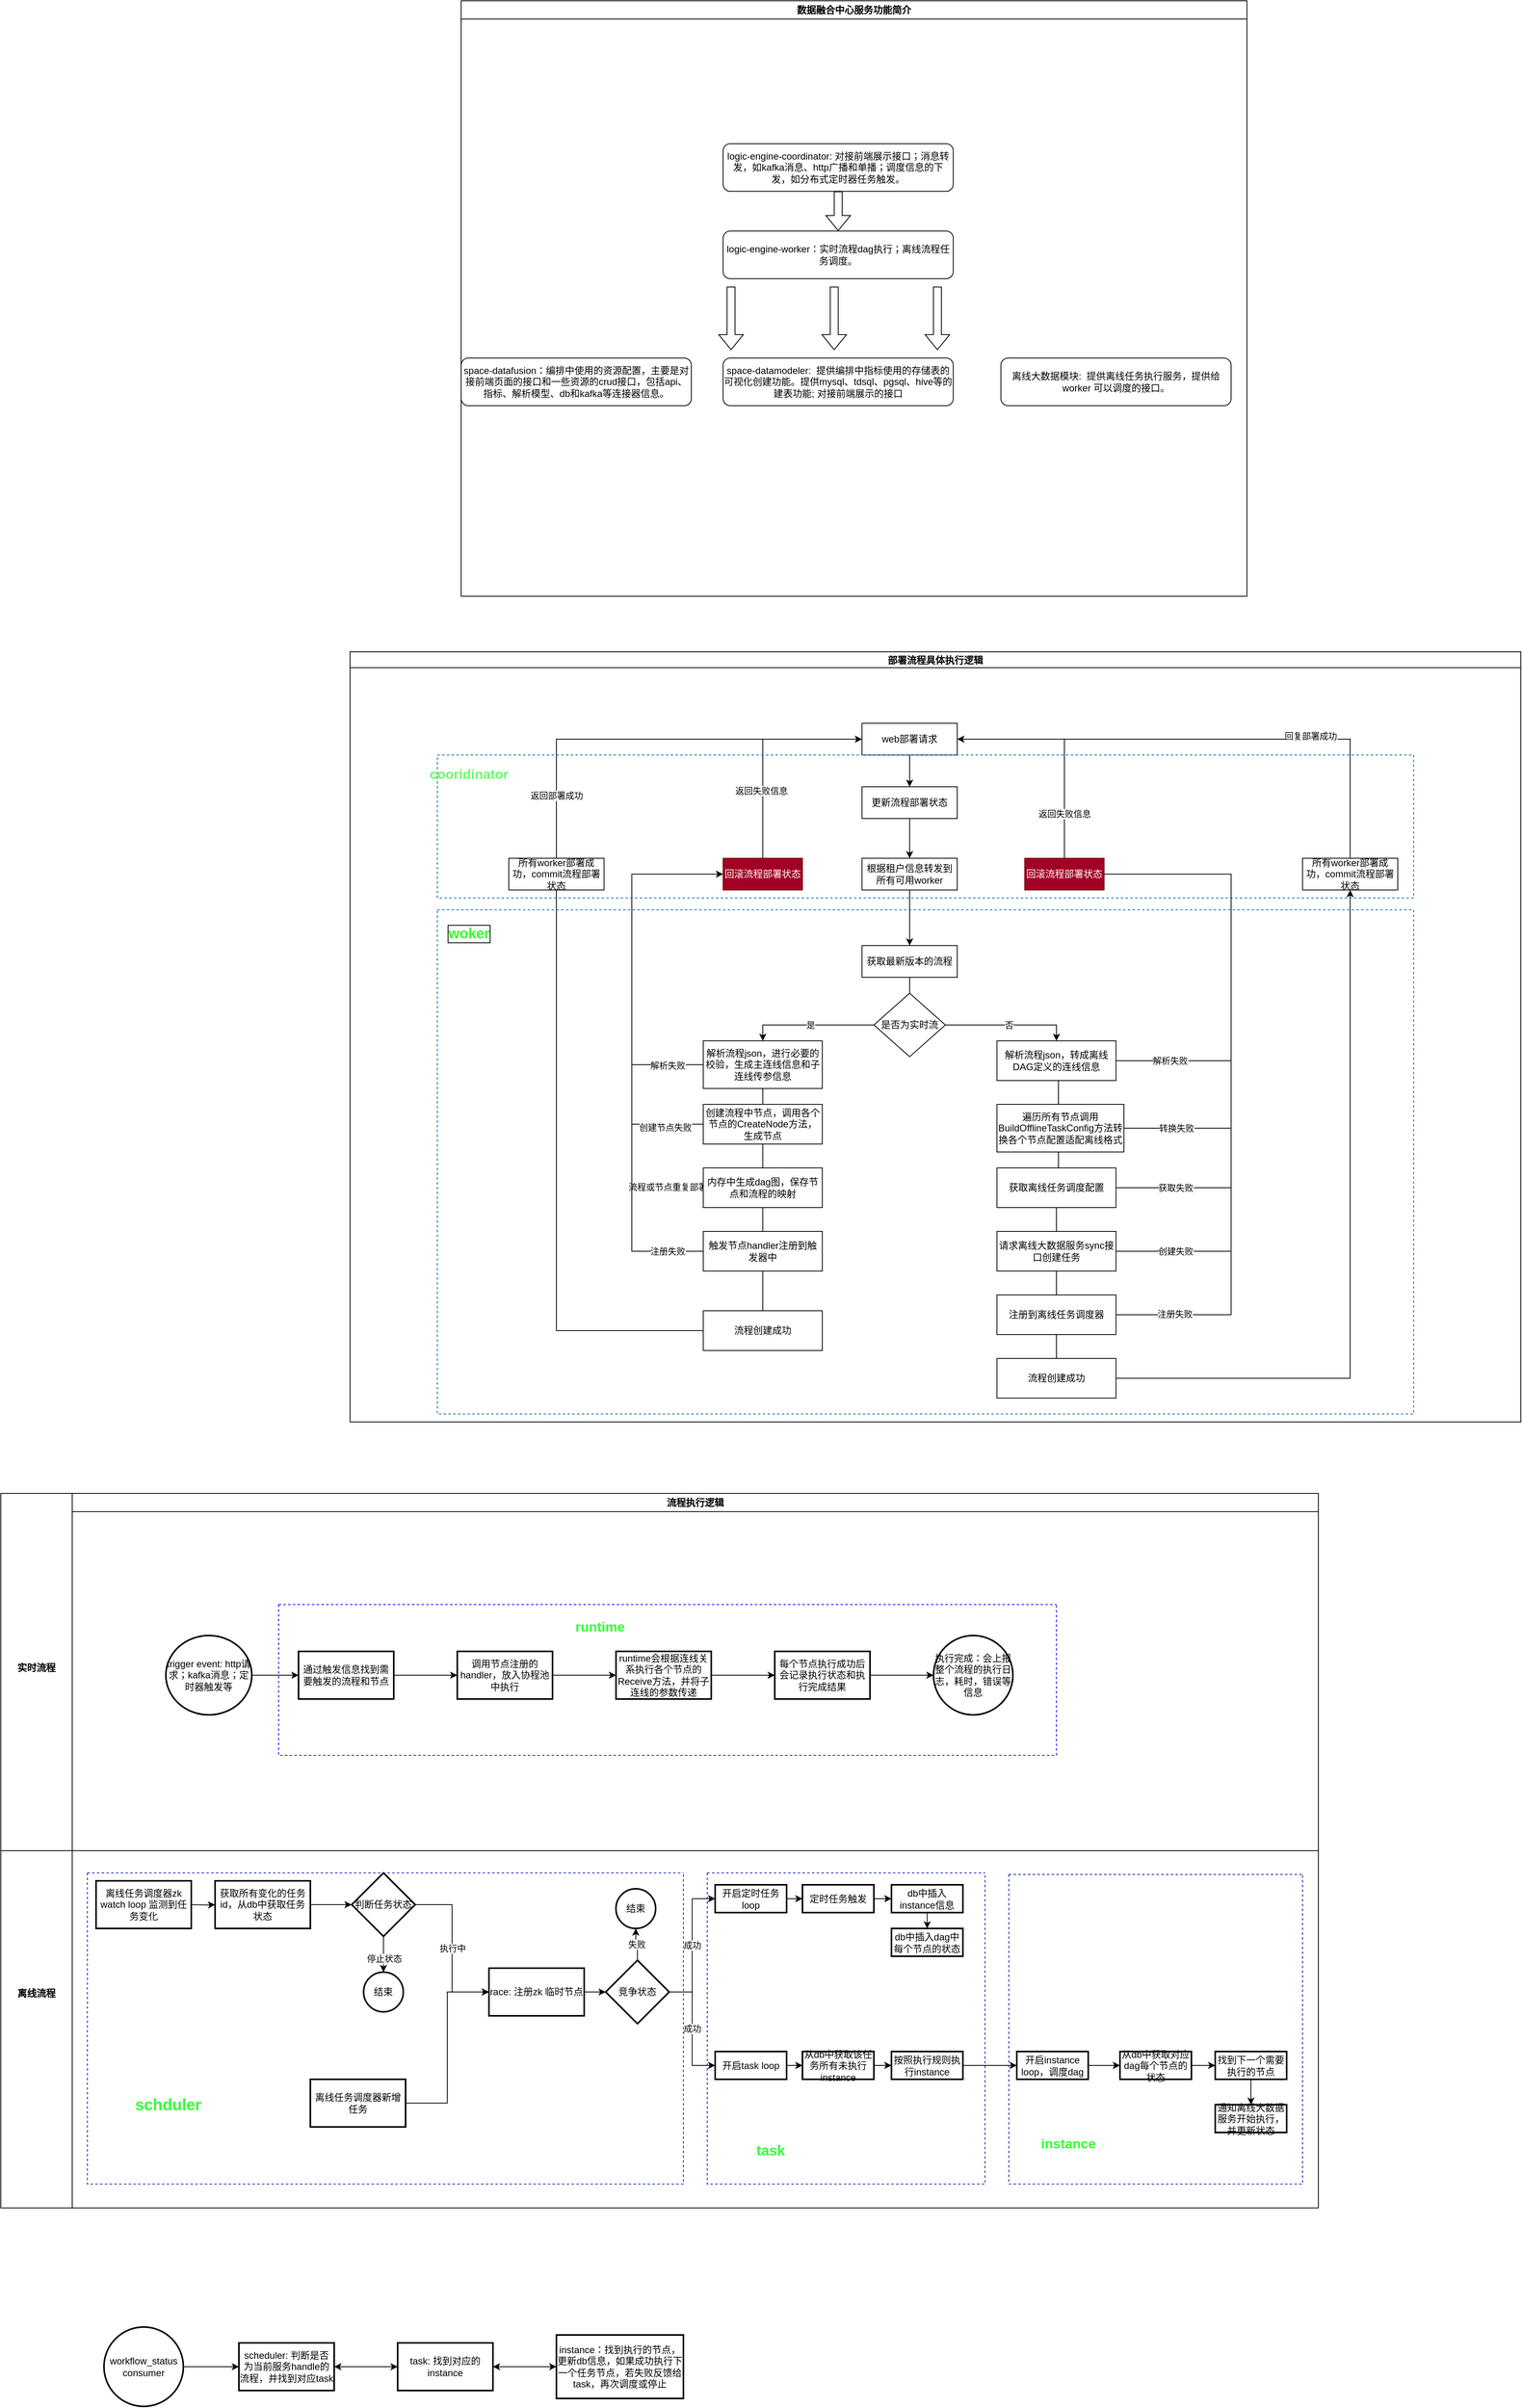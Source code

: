 <mxfile version="21.3.5" type="github">
  <diagram name="Page-1" id="74e2e168-ea6b-b213-b513-2b3c1d86103e">
    <mxGraphModel dx="2159" dy="3137" grid="1" gridSize="10" guides="1" tooltips="1" connect="1" arrows="1" fold="1" page="0" pageScale="1" pageWidth="1100" pageHeight="850" background="none" math="0" shadow="0">
      <root>
        <mxCell id="0" />
        <mxCell id="1" parent="0" />
        <mxCell id="TfXch8GAIewwacEi9W_L-10" value="部署流程具体执行逻辑" style="swimlane;startSize=20;horizontal=1;containerType=tree;align=center;" parent="1" vertex="1">
          <mxGeometry x="260" y="-810" width="1475" height="970" as="geometry" />
        </mxCell>
        <mxCell id="TfXch8GAIewwacEi9W_L-11" value="" style="edgeStyle=elbowEdgeStyle;elbow=vertical;sourcePerimeterSpacing=0;targetPerimeterSpacing=0;startArrow=none;endArrow=classic;rounded=0;curved=0;strokeColor=default;startFill=0;endFill=1;" parent="TfXch8GAIewwacEi9W_L-10" source="TfXch8GAIewwacEi9W_L-12" target="TfXch8GAIewwacEi9W_L-13" edge="1">
          <mxGeometry relative="1" as="geometry" />
        </mxCell>
        <mxCell id="TfXch8GAIewwacEi9W_L-12" value="web部署请求" style="whiteSpace=wrap;html=1;treeFolding=1;treeMoving=1;newEdgeStyle={&quot;edgeStyle&quot;:&quot;elbowEdgeStyle&quot;,&quot;startArrow&quot;:&quot;none&quot;,&quot;endArrow&quot;:&quot;none&quot;};" parent="TfXch8GAIewwacEi9W_L-10" vertex="1">
          <mxGeometry x="645" y="90" width="120" height="40" as="geometry" />
        </mxCell>
        <mxCell id="TfXch8GAIewwacEi9W_L-46" style="edgeStyle=elbowEdgeStyle;rounded=0;orthogonalLoop=1;jettySize=auto;html=1;startArrow=none;endArrow=classic;exitX=0.5;exitY=1;exitDx=0;exitDy=0;entryX=0.5;entryY=0;entryDx=0;entryDy=0;endFill=1;" parent="TfXch8GAIewwacEi9W_L-10" source="TfXch8GAIewwacEi9W_L-13" target="TfXch8GAIewwacEi9W_L-18" edge="1">
          <mxGeometry relative="1" as="geometry" />
        </mxCell>
        <mxCell id="TfXch8GAIewwacEi9W_L-13" value="更新流程部署状态" style="whiteSpace=wrap;html=1;treeFolding=1;treeMoving=1;newEdgeStyle={&quot;edgeStyle&quot;:&quot;elbowEdgeStyle&quot;,&quot;startArrow&quot;:&quot;none&quot;,&quot;endArrow&quot;:&quot;none&quot;};" parent="TfXch8GAIewwacEi9W_L-10" vertex="1">
          <mxGeometry x="645" y="170" width="120" height="40" as="geometry" />
        </mxCell>
        <mxCell id="TfXch8GAIewwacEi9W_L-16" value="cooridinator" style="rounded=0;whiteSpace=wrap;html=1;strokeColor=none;fillColor=none;fontColor=#66FF66;fontStyle=1;fontSize=17;" parent="TfXch8GAIewwacEi9W_L-10" vertex="1">
          <mxGeometry x="120" y="140" width="60" height="30" as="geometry" />
        </mxCell>
        <mxCell id="TfXch8GAIewwacEi9W_L-48" style="edgeStyle=elbowEdgeStyle;rounded=0;orthogonalLoop=1;jettySize=auto;html=1;startArrow=none;endArrow=classic;exitX=0.5;exitY=1;exitDx=0;exitDy=0;entryX=0.5;entryY=0;entryDx=0;entryDy=0;endFill=1;" parent="TfXch8GAIewwacEi9W_L-10" source="TfXch8GAIewwacEi9W_L-18" target="TfXch8GAIewwacEi9W_L-20" edge="1">
          <mxGeometry relative="1" as="geometry" />
        </mxCell>
        <mxCell id="TfXch8GAIewwacEi9W_L-18" value="根据租户信息转发到所有可用worker" style="whiteSpace=wrap;html=1;treeFolding=1;treeMoving=1;newEdgeStyle={&quot;edgeStyle&quot;:&quot;elbowEdgeStyle&quot;,&quot;startArrow&quot;:&quot;none&quot;,&quot;endArrow&quot;:&quot;none&quot;};" parent="TfXch8GAIewwacEi9W_L-10" vertex="1">
          <mxGeometry x="645" y="260" width="120" height="40" as="geometry" />
        </mxCell>
        <mxCell id="TfXch8GAIewwacEi9W_L-49" style="edgeStyle=elbowEdgeStyle;rounded=0;orthogonalLoop=1;jettySize=auto;html=1;startArrow=none;endArrow=none;exitX=0.5;exitY=1;exitDx=0;exitDy=0;entryX=0.5;entryY=0;entryDx=0;entryDy=0;" parent="TfXch8GAIewwacEi9W_L-10" source="TfXch8GAIewwacEi9W_L-20" target="TfXch8GAIewwacEi9W_L-38" edge="1">
          <mxGeometry relative="1" as="geometry" />
        </mxCell>
        <mxCell id="TfXch8GAIewwacEi9W_L-20" value="获取最新版本的流程" style="whiteSpace=wrap;html=1;treeFolding=1;treeMoving=1;newEdgeStyle={&quot;edgeStyle&quot;:&quot;elbowEdgeStyle&quot;,&quot;startArrow&quot;:&quot;none&quot;,&quot;endArrow&quot;:&quot;none&quot;};" parent="TfXch8GAIewwacEi9W_L-10" vertex="1">
          <mxGeometry x="645" y="370" width="120" height="40" as="geometry" />
        </mxCell>
        <mxCell id="TfXch8GAIewwacEi9W_L-55" style="edgeStyle=elbowEdgeStyle;rounded=0;orthogonalLoop=1;jettySize=auto;html=1;startArrow=none;endArrow=classic;exitX=0;exitY=0.5;exitDx=0;exitDy=0;entryX=0;entryY=0.5;entryDx=0;entryDy=0;endFill=1;" parent="TfXch8GAIewwacEi9W_L-10" source="TfXch8GAIewwacEi9W_L-22" target="TfXch8GAIewwacEi9W_L-52" edge="1">
          <mxGeometry relative="1" as="geometry">
            <mxPoint x="425" y="250" as="targetPoint" />
            <Array as="points">
              <mxPoint x="355" y="350" />
            </Array>
          </mxGeometry>
        </mxCell>
        <mxCell id="TfXch8GAIewwacEi9W_L-57" value="解析失败" style="edgeLabel;html=1;align=center;verticalAlign=middle;resizable=0;points=[];" parent="TfXch8GAIewwacEi9W_L-55" vertex="1" connectable="0">
          <mxGeometry x="-0.795" y="1" relative="1" as="geometry">
            <mxPoint as="offset" />
          </mxGeometry>
        </mxCell>
        <mxCell id="TfXch8GAIewwacEi9W_L-22" value="解析流程json，进行必要的校验，生成主连线信息和子连线传参信息" style="whiteSpace=wrap;html=1;treeFolding=1;treeMoving=1;newEdgeStyle={&quot;edgeStyle&quot;:&quot;elbowEdgeStyle&quot;,&quot;startArrow&quot;:&quot;none&quot;,&quot;endArrow&quot;:&quot;none&quot;};" parent="TfXch8GAIewwacEi9W_L-10" vertex="1">
          <mxGeometry x="445" y="490" width="150" height="60" as="geometry" />
        </mxCell>
        <mxCell id="TfXch8GAIewwacEi9W_L-23" value="" style="edgeStyle=elbowEdgeStyle;elbow=vertical;sourcePerimeterSpacing=0;targetPerimeterSpacing=0;startArrow=none;endArrow=none;rounded=0;curved=0;" parent="TfXch8GAIewwacEi9W_L-10" source="TfXch8GAIewwacEi9W_L-22" target="TfXch8GAIewwacEi9W_L-24" edge="1">
          <mxGeometry relative="1" as="geometry">
            <mxPoint x="535" y="470" as="sourcePoint" />
          </mxGeometry>
        </mxCell>
        <mxCell id="TfXch8GAIewwacEi9W_L-56" style="edgeStyle=elbowEdgeStyle;rounded=0;orthogonalLoop=1;jettySize=auto;html=1;startArrow=none;endArrow=none;exitX=0;exitY=0.5;exitDx=0;exitDy=0;entryX=0;entryY=0.5;entryDx=0;entryDy=0;" parent="TfXch8GAIewwacEi9W_L-10" source="TfXch8GAIewwacEi9W_L-24" target="TfXch8GAIewwacEi9W_L-52" edge="1">
          <mxGeometry relative="1" as="geometry">
            <Array as="points">
              <mxPoint x="355" y="450" />
            </Array>
          </mxGeometry>
        </mxCell>
        <mxCell id="TfXch8GAIewwacEi9W_L-66" value="创建节点失败" style="edgeLabel;html=1;align=center;verticalAlign=middle;resizable=0;points=[];" parent="TfXch8GAIewwacEi9W_L-56" vertex="1" connectable="0">
          <mxGeometry x="-0.815" y="4" relative="1" as="geometry">
            <mxPoint as="offset" />
          </mxGeometry>
        </mxCell>
        <mxCell id="TfXch8GAIewwacEi9W_L-24" value="创建流程中节点，调用各个节点的CreateNode方法，生成节点" style="whiteSpace=wrap;html=1;treeFolding=1;treeMoving=1;newEdgeStyle={&quot;edgeStyle&quot;:&quot;elbowEdgeStyle&quot;,&quot;startArrow&quot;:&quot;none&quot;,&quot;endArrow&quot;:&quot;none&quot;};" parent="TfXch8GAIewwacEi9W_L-10" vertex="1">
          <mxGeometry x="445" y="570" width="150" height="50" as="geometry" />
        </mxCell>
        <mxCell id="TfXch8GAIewwacEi9W_L-25" value="" style="edgeStyle=elbowEdgeStyle;elbow=vertical;sourcePerimeterSpacing=0;targetPerimeterSpacing=0;startArrow=none;endArrow=none;rounded=0;curved=0;" parent="TfXch8GAIewwacEi9W_L-10" source="TfXch8GAIewwacEi9W_L-24" target="TfXch8GAIewwacEi9W_L-26" edge="1">
          <mxGeometry relative="1" as="geometry">
            <mxPoint x="535" y="590" as="sourcePoint" />
          </mxGeometry>
        </mxCell>
        <mxCell id="TfXch8GAIewwacEi9W_L-58" style="edgeStyle=elbowEdgeStyle;rounded=0;orthogonalLoop=1;jettySize=auto;html=1;startArrow=none;endArrow=none;exitX=0;exitY=0.5;exitDx=0;exitDy=0;entryX=0;entryY=0.5;entryDx=0;entryDy=0;" parent="TfXch8GAIewwacEi9W_L-10" source="TfXch8GAIewwacEi9W_L-26" target="TfXch8GAIewwacEi9W_L-52" edge="1">
          <mxGeometry relative="1" as="geometry">
            <Array as="points">
              <mxPoint x="355" y="460" />
            </Array>
          </mxGeometry>
        </mxCell>
        <mxCell id="TfXch8GAIewwacEi9W_L-67" value="流程或节点重复部署" style="edgeLabel;html=1;align=center;verticalAlign=middle;resizable=0;points=[];" parent="TfXch8GAIewwacEi9W_L-58" vertex="1" connectable="0">
          <mxGeometry x="-0.85" y="-1" relative="1" as="geometry">
            <mxPoint as="offset" />
          </mxGeometry>
        </mxCell>
        <mxCell id="TfXch8GAIewwacEi9W_L-26" value="内存中生成dag图，保存节点和流程的映射" style="whiteSpace=wrap;html=1;treeFolding=1;treeMoving=1;newEdgeStyle={&quot;edgeStyle&quot;:&quot;elbowEdgeStyle&quot;,&quot;startArrow&quot;:&quot;none&quot;,&quot;endArrow&quot;:&quot;none&quot;};" parent="TfXch8GAIewwacEi9W_L-10" vertex="1">
          <mxGeometry x="445" y="650" width="150" height="50" as="geometry" />
        </mxCell>
        <mxCell id="TfXch8GAIewwacEi9W_L-27" value="" style="edgeStyle=elbowEdgeStyle;elbow=vertical;sourcePerimeterSpacing=0;targetPerimeterSpacing=0;startArrow=none;endArrow=none;rounded=0;curved=0;" parent="TfXch8GAIewwacEi9W_L-10" source="TfXch8GAIewwacEi9W_L-26" target="TfXch8GAIewwacEi9W_L-28" edge="1">
          <mxGeometry relative="1" as="geometry">
            <mxPoint x="535" y="670" as="sourcePoint" />
          </mxGeometry>
        </mxCell>
        <mxCell id="TfXch8GAIewwacEi9W_L-65" style="edgeStyle=elbowEdgeStyle;rounded=0;orthogonalLoop=1;jettySize=auto;html=1;startArrow=none;endArrow=none;exitX=0;exitY=0.5;exitDx=0;exitDy=0;entryX=0;entryY=0.5;entryDx=0;entryDy=0;" parent="TfXch8GAIewwacEi9W_L-10" source="TfXch8GAIewwacEi9W_L-28" target="TfXch8GAIewwacEi9W_L-52" edge="1">
          <mxGeometry relative="1" as="geometry">
            <Array as="points">
              <mxPoint x="355" y="470" />
              <mxPoint x="405" y="290" />
              <mxPoint x="355" y="410" />
            </Array>
          </mxGeometry>
        </mxCell>
        <mxCell id="TfXch8GAIewwacEi9W_L-68" value="注册失败" style="edgeLabel;html=1;align=center;verticalAlign=middle;resizable=0;points=[];" parent="TfXch8GAIewwacEi9W_L-65" vertex="1" connectable="0">
          <mxGeometry x="-0.866" relative="1" as="geometry">
            <mxPoint as="offset" />
          </mxGeometry>
        </mxCell>
        <mxCell id="TfXch8GAIewwacEi9W_L-28" value="触发节点handler注册到触发器中" style="whiteSpace=wrap;html=1;treeFolding=1;treeMoving=1;newEdgeStyle={&quot;edgeStyle&quot;:&quot;elbowEdgeStyle&quot;,&quot;startArrow&quot;:&quot;none&quot;,&quot;endArrow&quot;:&quot;none&quot;};" parent="TfXch8GAIewwacEi9W_L-10" vertex="1">
          <mxGeometry x="445" y="730" width="150" height="50" as="geometry" />
        </mxCell>
        <mxCell id="TfXch8GAIewwacEi9W_L-50" value="是" style="edgeStyle=orthogonalEdgeStyle;rounded=0;orthogonalLoop=1;jettySize=auto;html=1;exitX=0;exitY=0.5;exitDx=0;exitDy=0;entryX=0.5;entryY=0;entryDx=0;entryDy=0;" parent="TfXch8GAIewwacEi9W_L-10" source="TfXch8GAIewwacEi9W_L-38" target="TfXch8GAIewwacEi9W_L-22" edge="1">
          <mxGeometry relative="1" as="geometry" />
        </mxCell>
        <mxCell id="TfXch8GAIewwacEi9W_L-83" value="否" style="edgeStyle=orthogonalEdgeStyle;rounded=0;orthogonalLoop=1;jettySize=auto;html=1;exitX=1;exitY=0.5;exitDx=0;exitDy=0;entryX=0.5;entryY=0;entryDx=0;entryDy=0;" parent="TfXch8GAIewwacEi9W_L-10" source="TfXch8GAIewwacEi9W_L-38" target="TfXch8GAIewwacEi9W_L-82" edge="1">
          <mxGeometry relative="1" as="geometry" />
        </mxCell>
        <mxCell id="TfXch8GAIewwacEi9W_L-38" value="是否为实时流" style="rhombus;whiteSpace=wrap;html=1;" parent="TfXch8GAIewwacEi9W_L-10" vertex="1">
          <mxGeometry x="660" y="430" width="90" height="80" as="geometry" />
        </mxCell>
        <mxCell id="TfXch8GAIewwacEi9W_L-53" style="edgeStyle=orthogonalEdgeStyle;rounded=0;orthogonalLoop=1;jettySize=auto;html=1;exitX=0.5;exitY=0;exitDx=0;exitDy=0;entryX=0;entryY=0.5;entryDx=0;entryDy=0;" parent="TfXch8GAIewwacEi9W_L-10" source="TfXch8GAIewwacEi9W_L-52" target="TfXch8GAIewwacEi9W_L-12" edge="1">
          <mxGeometry relative="1" as="geometry" />
        </mxCell>
        <mxCell id="TfXch8GAIewwacEi9W_L-54" value="返回失败信息" style="edgeLabel;html=1;align=center;verticalAlign=middle;resizable=0;points=[];" parent="TfXch8GAIewwacEi9W_L-53" vertex="1" connectable="0">
          <mxGeometry x="-0.377" y="2" relative="1" as="geometry">
            <mxPoint as="offset" />
          </mxGeometry>
        </mxCell>
        <mxCell id="TfXch8GAIewwacEi9W_L-52" value="回滚流程部署状态" style="rounded=0;whiteSpace=wrap;html=1;fillColor=#a20025;fontColor=#ffffff;strokeColor=#6F0000;" parent="TfXch8GAIewwacEi9W_L-10" vertex="1">
          <mxGeometry x="470" y="260" width="100" height="40" as="geometry" />
        </mxCell>
        <mxCell id="TfXch8GAIewwacEi9W_L-62" style="edgeStyle=elbowEdgeStyle;rounded=0;orthogonalLoop=1;jettySize=auto;html=1;startArrow=none;endArrow=none;exitX=0.5;exitY=0;exitDx=0;exitDy=0;entryX=1;entryY=0.5;entryDx=0;entryDy=0;" parent="TfXch8GAIewwacEi9W_L-10" source="TfXch8GAIewwacEi9W_L-61" target="TfXch8GAIewwacEi9W_L-12" edge="1">
          <mxGeometry relative="1" as="geometry">
            <Array as="points">
              <mxPoint x="1260" y="140" />
              <mxPoint x="965" y="210" />
              <mxPoint x="735" y="190" />
            </Array>
          </mxGeometry>
        </mxCell>
        <mxCell id="TfXch8GAIewwacEi9W_L-64" value="回复部署成功" style="edgeLabel;html=1;align=center;verticalAlign=middle;resizable=0;points=[];" parent="TfXch8GAIewwacEi9W_L-62" vertex="1" connectable="0">
          <mxGeometry x="-0.38" y="-4" relative="1" as="geometry">
            <mxPoint as="offset" />
          </mxGeometry>
        </mxCell>
        <mxCell id="TfXch8GAIewwacEi9W_L-61" value="所有worker部署成功，commit流程部署状态" style="whiteSpace=wrap;html=1;treeFolding=1;treeMoving=1;newEdgeStyle={&quot;edgeStyle&quot;:&quot;elbowEdgeStyle&quot;,&quot;startArrow&quot;:&quot;none&quot;,&quot;endArrow&quot;:&quot;none&quot;};" parent="TfXch8GAIewwacEi9W_L-10" vertex="1">
          <mxGeometry x="1200" y="260" width="120" height="40" as="geometry" />
        </mxCell>
        <mxCell id="TfXch8GAIewwacEi9W_L-71" style="edgeStyle=elbowEdgeStyle;rounded=0;orthogonalLoop=1;jettySize=auto;html=1;startArrow=none;endArrow=none;exitX=0.5;exitY=0;exitDx=0;exitDy=0;entryX=0;entryY=0.5;entryDx=0;entryDy=0;" parent="TfXch8GAIewwacEi9W_L-10" source="TfXch8GAIewwacEi9W_L-70" target="TfXch8GAIewwacEi9W_L-12" edge="1">
          <mxGeometry relative="1" as="geometry">
            <Array as="points">
              <mxPoint x="260" y="200" />
            </Array>
          </mxGeometry>
        </mxCell>
        <mxCell id="TfXch8GAIewwacEi9W_L-72" value="返回部署成功" style="edgeLabel;html=1;align=center;verticalAlign=middle;resizable=0;points=[];" parent="TfXch8GAIewwacEi9W_L-71" vertex="1" connectable="0">
          <mxGeometry x="-0.705" relative="1" as="geometry">
            <mxPoint as="offset" />
          </mxGeometry>
        </mxCell>
        <mxCell id="TfXch8GAIewwacEi9W_L-70" value="所有worker部署成功，commit流程部署状态" style="whiteSpace=wrap;html=1;treeFolding=1;treeMoving=1;newEdgeStyle={&quot;edgeStyle&quot;:&quot;elbowEdgeStyle&quot;,&quot;startArrow&quot;:&quot;none&quot;,&quot;endArrow&quot;:&quot;none&quot;};" parent="TfXch8GAIewwacEi9W_L-10" vertex="1">
          <mxGeometry x="200" y="260" width="120" height="40" as="geometry" />
        </mxCell>
        <mxCell id="TfXch8GAIewwacEi9W_L-73" value="" style="edgeStyle=elbowEdgeStyle;elbow=vertical;sourcePerimeterSpacing=0;targetPerimeterSpacing=0;startArrow=none;endArrow=none;rounded=0;curved=0;" parent="TfXch8GAIewwacEi9W_L-10" source="TfXch8GAIewwacEi9W_L-28" target="TfXch8GAIewwacEi9W_L-74" edge="1">
          <mxGeometry relative="1" as="geometry">
            <mxPoint x="475" y="770" as="sourcePoint" />
          </mxGeometry>
        </mxCell>
        <mxCell id="TfXch8GAIewwacEi9W_L-75" style="edgeStyle=elbowEdgeStyle;rounded=0;orthogonalLoop=1;jettySize=auto;html=1;startArrow=none;endArrow=none;exitX=0;exitY=0.5;exitDx=0;exitDy=0;entryX=0.5;entryY=1;entryDx=0;entryDy=0;" parent="TfXch8GAIewwacEi9W_L-10" source="TfXch8GAIewwacEi9W_L-74" target="TfXch8GAIewwacEi9W_L-70" edge="1">
          <mxGeometry relative="1" as="geometry">
            <Array as="points">
              <mxPoint x="260" y="590" />
            </Array>
          </mxGeometry>
        </mxCell>
        <mxCell id="TfXch8GAIewwacEi9W_L-74" value="流程创建成功" style="whiteSpace=wrap;html=1;treeFolding=1;treeMoving=1;newEdgeStyle={&quot;edgeStyle&quot;:&quot;elbowEdgeStyle&quot;,&quot;startArrow&quot;:&quot;none&quot;,&quot;endArrow&quot;:&quot;none&quot;};" parent="TfXch8GAIewwacEi9W_L-10" vertex="1">
          <mxGeometry x="445" y="830" width="150" height="50" as="geometry" />
        </mxCell>
        <mxCell id="TfXch8GAIewwacEi9W_L-86" style="edgeStyle=elbowEdgeStyle;rounded=0;orthogonalLoop=1;jettySize=auto;html=1;startArrow=none;endArrow=none;exitX=0.5;exitY=1;exitDx=0;exitDy=0;entryX=0.5;entryY=0;entryDx=0;entryDy=0;" parent="TfXch8GAIewwacEi9W_L-10" source="TfXch8GAIewwacEi9W_L-82" target="TfXch8GAIewwacEi9W_L-85" edge="1">
          <mxGeometry relative="1" as="geometry" />
        </mxCell>
        <mxCell id="TfXch8GAIewwacEi9W_L-129" style="edgeStyle=elbowEdgeStyle;rounded=0;orthogonalLoop=1;jettySize=auto;html=1;startArrow=none;endArrow=none;exitX=1;exitY=0.5;exitDx=0;exitDy=0;entryX=1;entryY=0.5;entryDx=0;entryDy=0;" parent="TfXch8GAIewwacEi9W_L-10" source="TfXch8GAIewwacEi9W_L-82" target="TfXch8GAIewwacEi9W_L-107" edge="1">
          <mxGeometry relative="1" as="geometry">
            <Array as="points">
              <mxPoint x="1110" y="350" />
              <mxPoint x="1050" y="400" />
            </Array>
          </mxGeometry>
        </mxCell>
        <mxCell id="NWtspItxpAvwJcJ3M5Su-22" value="解析失败" style="edgeLabel;html=1;align=center;verticalAlign=middle;resizable=0;points=[];" vertex="1" connectable="0" parent="TfXch8GAIewwacEi9W_L-129">
          <mxGeometry x="-0.75" y="-2" relative="1" as="geometry">
            <mxPoint y="-2" as="offset" />
          </mxGeometry>
        </mxCell>
        <mxCell id="TfXch8GAIewwacEi9W_L-82" value="解析流程json，转成离线DAG定义的连线信息" style="whiteSpace=wrap;html=1;treeFolding=1;treeMoving=1;newEdgeStyle={&quot;edgeStyle&quot;:&quot;elbowEdgeStyle&quot;,&quot;startArrow&quot;:&quot;none&quot;,&quot;endArrow&quot;:&quot;none&quot;};" parent="TfXch8GAIewwacEi9W_L-10" vertex="1">
          <mxGeometry x="815" y="490" width="150" height="50" as="geometry" />
        </mxCell>
        <mxCell id="TfXch8GAIewwacEi9W_L-130" style="edgeStyle=elbowEdgeStyle;rounded=0;orthogonalLoop=1;jettySize=auto;html=1;startArrow=none;endArrow=none;exitX=1;exitY=0.5;exitDx=0;exitDy=0;entryX=1;entryY=0.5;entryDx=0;entryDy=0;" parent="TfXch8GAIewwacEi9W_L-10" source="TfXch8GAIewwacEi9W_L-85" target="TfXch8GAIewwacEi9W_L-107" edge="1">
          <mxGeometry relative="1" as="geometry">
            <Array as="points">
              <mxPoint x="1110" y="440" />
            </Array>
          </mxGeometry>
        </mxCell>
        <mxCell id="TfXch8GAIewwacEi9W_L-131" value="转换失败" style="edgeLabel;html=1;align=center;verticalAlign=middle;resizable=0;points=[];" parent="TfXch8GAIewwacEi9W_L-130" vertex="1" connectable="0">
          <mxGeometry x="-0.787" y="-1" relative="1" as="geometry">
            <mxPoint y="-1" as="offset" />
          </mxGeometry>
        </mxCell>
        <mxCell id="TfXch8GAIewwacEi9W_L-85" value="遍历所有节点调用BuildOfflineTaskConfig方法转换各个节点配置适配离线格式" style="whiteSpace=wrap;html=1;treeFolding=1;treeMoving=1;newEdgeStyle={&quot;edgeStyle&quot;:&quot;elbowEdgeStyle&quot;,&quot;startArrow&quot;:&quot;none&quot;,&quot;endArrow&quot;:&quot;none&quot;};" parent="TfXch8GAIewwacEi9W_L-10" vertex="1">
          <mxGeometry x="815" y="570" width="160" height="60" as="geometry" />
        </mxCell>
        <mxCell id="TfXch8GAIewwacEi9W_L-87" style="edgeStyle=elbowEdgeStyle;rounded=0;orthogonalLoop=1;jettySize=auto;html=1;startArrow=none;endArrow=none;exitX=0.5;exitY=1;exitDx=0;exitDy=0;entryX=0.5;entryY=0;entryDx=0;entryDy=0;" parent="TfXch8GAIewwacEi9W_L-10" source="TfXch8GAIewwacEi9W_L-85" target="TfXch8GAIewwacEi9W_L-88" edge="1">
          <mxGeometry relative="1" as="geometry">
            <mxPoint x="1030" y="600" as="sourcePoint" />
          </mxGeometry>
        </mxCell>
        <mxCell id="TfXch8GAIewwacEi9W_L-115" style="edgeStyle=elbowEdgeStyle;rounded=0;orthogonalLoop=1;jettySize=auto;html=1;startArrow=none;endArrow=none;exitX=1;exitY=0.5;exitDx=0;exitDy=0;entryX=1;entryY=0.5;entryDx=0;entryDy=0;" parent="TfXch8GAIewwacEi9W_L-10" source="TfXch8GAIewwacEi9W_L-88" target="TfXch8GAIewwacEi9W_L-107" edge="1">
          <mxGeometry relative="1" as="geometry">
            <mxPoint x="965" y="714.062" as="targetPoint" />
            <Array as="points">
              <mxPoint x="1110" y="420" />
              <mxPoint x="1050" y="460" />
              <mxPoint x="1055" y="490" />
            </Array>
          </mxGeometry>
        </mxCell>
        <mxCell id="TfXch8GAIewwacEi9W_L-120" value="获取失败" style="edgeLabel;html=1;align=center;verticalAlign=middle;resizable=0;points=[];" parent="TfXch8GAIewwacEi9W_L-115" vertex="1" connectable="0">
          <mxGeometry x="-0.847" y="3" relative="1" as="geometry">
            <mxPoint x="21" y="3" as="offset" />
          </mxGeometry>
        </mxCell>
        <mxCell id="TfXch8GAIewwacEi9W_L-88" value="获取离线任务调度配置" style="whiteSpace=wrap;html=1;treeFolding=1;treeMoving=1;newEdgeStyle={&quot;edgeStyle&quot;:&quot;elbowEdgeStyle&quot;,&quot;startArrow&quot;:&quot;none&quot;,&quot;endArrow&quot;:&quot;none&quot;};" parent="TfXch8GAIewwacEi9W_L-10" vertex="1">
          <mxGeometry x="815" y="650" width="150" height="50" as="geometry" />
        </mxCell>
        <mxCell id="TfXch8GAIewwacEi9W_L-89" style="edgeStyle=elbowEdgeStyle;rounded=0;orthogonalLoop=1;jettySize=auto;html=1;startArrow=none;endArrow=none;entryX=0.5;entryY=0;entryDx=0;entryDy=0;" parent="TfXch8GAIewwacEi9W_L-10" target="TfXch8GAIewwacEi9W_L-90" edge="1">
          <mxGeometry relative="1" as="geometry">
            <mxPoint x="860" y="770" as="sourcePoint" />
            <Array as="points">
              <mxPoint x="890" y="710" />
            </Array>
          </mxGeometry>
        </mxCell>
        <mxCell id="TfXch8GAIewwacEi9W_L-116" style="edgeStyle=elbowEdgeStyle;rounded=0;orthogonalLoop=1;jettySize=auto;html=1;startArrow=none;endArrow=none;exitX=1;exitY=0.5;exitDx=0;exitDy=0;entryX=1;entryY=0.5;entryDx=0;entryDy=0;" parent="TfXch8GAIewwacEi9W_L-10" source="TfXch8GAIewwacEi9W_L-90" target="TfXch8GAIewwacEi9W_L-107" edge="1">
          <mxGeometry relative="1" as="geometry">
            <Array as="points">
              <mxPoint x="1110" y="320" />
              <mxPoint x="1050" y="490" />
              <mxPoint x="1055" y="460" />
            </Array>
          </mxGeometry>
        </mxCell>
        <mxCell id="TfXch8GAIewwacEi9W_L-119" value="注册失败" style="edgeLabel;html=1;align=center;verticalAlign=middle;resizable=0;points=[];" parent="TfXch8GAIewwacEi9W_L-116" vertex="1" connectable="0">
          <mxGeometry x="-0.829" y="1" relative="1" as="geometry">
            <mxPoint as="offset" />
          </mxGeometry>
        </mxCell>
        <mxCell id="TfXch8GAIewwacEi9W_L-90" value="注册到离线任务调度器" style="whiteSpace=wrap;html=1;treeFolding=1;treeMoving=1;newEdgeStyle={&quot;edgeStyle&quot;:&quot;elbowEdgeStyle&quot;,&quot;startArrow&quot;:&quot;none&quot;,&quot;endArrow&quot;:&quot;none&quot;};" parent="TfXch8GAIewwacEi9W_L-10" vertex="1">
          <mxGeometry x="815" y="810" width="150" height="50" as="geometry" />
        </mxCell>
        <mxCell id="TfXch8GAIewwacEi9W_L-108" style="edgeStyle=orthogonalEdgeStyle;rounded=0;orthogonalLoop=1;jettySize=auto;html=1;exitX=0.5;exitY=0;exitDx=0;exitDy=0;entryX=1;entryY=0.5;entryDx=0;entryDy=0;" parent="TfXch8GAIewwacEi9W_L-10" source="TfXch8GAIewwacEi9W_L-107" target="TfXch8GAIewwacEi9W_L-12" edge="1">
          <mxGeometry relative="1" as="geometry" />
        </mxCell>
        <mxCell id="TfXch8GAIewwacEi9W_L-109" value="返回失败信息" style="edgeLabel;html=1;align=center;verticalAlign=middle;resizable=0;points=[];" parent="TfXch8GAIewwacEi9W_L-108" vertex="1" connectable="0">
          <mxGeometry x="-0.545" y="3" relative="1" as="geometry">
            <mxPoint x="3" y="9" as="offset" />
          </mxGeometry>
        </mxCell>
        <mxCell id="TfXch8GAIewwacEi9W_L-107" value="回滚流程部署状态" style="rounded=0;whiteSpace=wrap;html=1;fillColor=#a20025;fontColor=#ffffff;strokeColor=#6F0000;" parent="TfXch8GAIewwacEi9W_L-10" vertex="1">
          <mxGeometry x="850" y="260" width="100" height="40" as="geometry" />
        </mxCell>
        <mxCell id="TfXch8GAIewwacEi9W_L-110" style="edgeStyle=elbowEdgeStyle;rounded=0;orthogonalLoop=1;jettySize=auto;html=1;startArrow=none;endArrow=none;exitX=0.5;exitY=1;exitDx=0;exitDy=0;entryX=0.5;entryY=0;entryDx=0;entryDy=0;" parent="TfXch8GAIewwacEi9W_L-10" source="TfXch8GAIewwacEi9W_L-90" target="TfXch8GAIewwacEi9W_L-111" edge="1">
          <mxGeometry relative="1" as="geometry">
            <mxPoint x="1080" y="730" as="sourcePoint" />
          </mxGeometry>
        </mxCell>
        <mxCell id="TfXch8GAIewwacEi9W_L-112" style="edgeStyle=elbowEdgeStyle;rounded=0;orthogonalLoop=1;jettySize=auto;html=1;startArrow=none;endArrow=classic;exitX=1;exitY=0.5;exitDx=0;exitDy=0;entryX=0.5;entryY=1;entryDx=0;entryDy=0;endFill=1;" parent="TfXch8GAIewwacEi9W_L-10" source="TfXch8GAIewwacEi9W_L-111" target="TfXch8GAIewwacEi9W_L-61" edge="1">
          <mxGeometry relative="1" as="geometry">
            <mxPoint x="1265" y="320" as="targetPoint" />
            <Array as="points">
              <mxPoint x="1260" y="560" />
            </Array>
          </mxGeometry>
        </mxCell>
        <mxCell id="TfXch8GAIewwacEi9W_L-111" value="流程创建成功" style="whiteSpace=wrap;html=1;treeFolding=1;treeMoving=1;newEdgeStyle={&quot;edgeStyle&quot;:&quot;elbowEdgeStyle&quot;,&quot;startArrow&quot;:&quot;none&quot;,&quot;endArrow&quot;:&quot;none&quot;};" parent="TfXch8GAIewwacEi9W_L-10" vertex="1">
          <mxGeometry x="815" y="890" width="150" height="50" as="geometry" />
        </mxCell>
        <mxCell id="TfXch8GAIewwacEi9W_L-122" value="" style="rounded=0;whiteSpace=wrap;html=1;fillColor=none;dashed=1;fontColor=#ffffff;strokeColor=#006EAF;backgroundOutline=0;pointerEvents=0;" parent="TfXch8GAIewwacEi9W_L-10" vertex="1">
          <mxGeometry x="110" y="130" width="1230" height="180" as="geometry" />
        </mxCell>
        <mxCell id="TfXch8GAIewwacEi9W_L-124" value="woker" style="rounded=0;whiteSpace=wrap;html=1;strokeColor=none;fillColor=none;labelBorderColor=default;fontColor=#33FF33;fontStyle=1;fontSize=18;" parent="TfXch8GAIewwacEi9W_L-10" vertex="1">
          <mxGeometry x="120" y="340" width="60" height="30" as="geometry" />
        </mxCell>
        <mxCell id="NWtspItxpAvwJcJ3M5Su-1" style="edgeStyle=elbowEdgeStyle;rounded=0;orthogonalLoop=1;jettySize=auto;html=1;startArrow=none;endArrow=none;exitX=0.5;exitY=1;exitDx=0;exitDy=0;entryX=0.5;entryY=0;entryDx=0;entryDy=0;" edge="1" target="NWtspItxpAvwJcJ3M5Su-2" source="TfXch8GAIewwacEi9W_L-88" parent="TfXch8GAIewwacEi9W_L-10">
          <mxGeometry relative="1" as="geometry">
            <mxPoint x="1205" y="220" as="sourcePoint" />
          </mxGeometry>
        </mxCell>
        <mxCell id="NWtspItxpAvwJcJ3M5Su-3" style="edgeStyle=elbowEdgeStyle;rounded=0;orthogonalLoop=1;jettySize=auto;html=1;startArrow=none;endArrow=none;exitX=1;exitY=0.5;exitDx=0;exitDy=0;entryX=1;entryY=0.5;entryDx=0;entryDy=0;" edge="1" parent="TfXch8GAIewwacEi9W_L-10" source="NWtspItxpAvwJcJ3M5Su-2" target="TfXch8GAIewwacEi9W_L-107">
          <mxGeometry relative="1" as="geometry">
            <Array as="points">
              <mxPoint x="1110" y="450" />
            </Array>
          </mxGeometry>
        </mxCell>
        <mxCell id="NWtspItxpAvwJcJ3M5Su-4" value="创建失败" style="edgeLabel;html=1;align=center;verticalAlign=middle;resizable=0;points=[];" vertex="1" connectable="0" parent="NWtspItxpAvwJcJ3M5Su-3">
          <mxGeometry x="-0.844" y="2" relative="1" as="geometry">
            <mxPoint x="14" y="2" as="offset" />
          </mxGeometry>
        </mxCell>
        <mxCell id="NWtspItxpAvwJcJ3M5Su-2" value="请求离线大数据服务sync接口创建任务" style="whiteSpace=wrap;html=1;treeFolding=1;treeMoving=1;newEdgeStyle={&quot;edgeStyle&quot;:&quot;elbowEdgeStyle&quot;,&quot;startArrow&quot;:&quot;none&quot;,&quot;endArrow&quot;:&quot;none&quot;};" vertex="1" parent="TfXch8GAIewwacEi9W_L-10">
          <mxGeometry x="815" y="730" width="150" height="50" as="geometry" />
        </mxCell>
        <mxCell id="NWtspItxpAvwJcJ3M5Su-21" value="" style="rounded=0;whiteSpace=wrap;html=1;fillColor=none;dashed=1;fontColor=#ffffff;strokeColor=#006EAF;backgroundOutline=0;pointerEvents=0;" vertex="1" parent="TfXch8GAIewwacEi9W_L-10">
          <mxGeometry x="110" y="325" width="1230" height="635" as="geometry" />
        </mxCell>
        <mxCell id="NWtspItxpAvwJcJ3M5Su-11" style="edgeStyle=orthogonalEdgeStyle;rounded=0;orthogonalLoop=1;jettySize=auto;html=1;exitX=0.5;exitY=1;exitDx=0;exitDy=0;entryX=0.5;entryY=0;entryDx=0;entryDy=0;shape=flexArrow;" edge="1" parent="1" source="NWtspItxpAvwJcJ3M5Su-5" target="NWtspItxpAvwJcJ3M5Su-10">
          <mxGeometry relative="1" as="geometry" />
        </mxCell>
        <mxCell id="NWtspItxpAvwJcJ3M5Su-5" value="logic-engine-coordinator: 对接前端展示接口；消息转发，如kafka消息、http广播和单播；调度信息的下发，如分布式定时器任务触发。" style="rounded=1;whiteSpace=wrap;html=1;" vertex="1" parent="1">
          <mxGeometry x="730" y="-1450" width="290" height="60" as="geometry" />
        </mxCell>
        <mxCell id="NWtspItxpAvwJcJ3M5Su-10" value="logic-engine-worker：实时流程dag执行；离线流程任务调度。" style="rounded=1;whiteSpace=wrap;html=1;" vertex="1" parent="1">
          <mxGeometry x="730" y="-1340" width="290" height="60" as="geometry" />
        </mxCell>
        <mxCell id="NWtspItxpAvwJcJ3M5Su-12" value="space-datafusion：编排中使用的资源配置，主要是对接前端页面的接口和一些资源的crud接口，包括api、指标、解析模型、db和kafka等连接器信息。" style="rounded=1;whiteSpace=wrap;html=1;" vertex="1" parent="1">
          <mxGeometry x="400" y="-1180" width="290" height="60" as="geometry" />
        </mxCell>
        <mxCell id="NWtspItxpAvwJcJ3M5Su-13" value="space-datamodeler:&amp;nbsp; 提供编排中指标使用的存储表的可视化创建功能。提供mysql、tdsql、pgsql、hive等的建表功能; 对接前端展示的接口" style="rounded=1;whiteSpace=wrap;html=1;" vertex="1" parent="1">
          <mxGeometry x="730" y="-1180" width="290" height="60" as="geometry" />
        </mxCell>
        <mxCell id="NWtspItxpAvwJcJ3M5Su-14" value="离线大数据模块:&amp;nbsp; 提供离线任务执行服务，提供给worker 可以调度的接口。" style="rounded=1;whiteSpace=wrap;html=1;" vertex="1" parent="1">
          <mxGeometry x="1080" y="-1180" width="290" height="60" as="geometry" />
        </mxCell>
        <mxCell id="NWtspItxpAvwJcJ3M5Su-17" value="" style="shape=flexArrow;endArrow=classic;html=1;rounded=0;" edge="1" parent="1">
          <mxGeometry width="50" height="50" relative="1" as="geometry">
            <mxPoint x="740" y="-1270" as="sourcePoint" />
            <mxPoint x="740" y="-1190" as="targetPoint" />
          </mxGeometry>
        </mxCell>
        <mxCell id="NWtspItxpAvwJcJ3M5Su-18" value="" style="shape=flexArrow;endArrow=classic;html=1;rounded=0;" edge="1" parent="1">
          <mxGeometry width="50" height="50" relative="1" as="geometry">
            <mxPoint x="870" y="-1270" as="sourcePoint" />
            <mxPoint x="870" y="-1190" as="targetPoint" />
          </mxGeometry>
        </mxCell>
        <mxCell id="NWtspItxpAvwJcJ3M5Su-19" value="" style="shape=flexArrow;endArrow=classic;html=1;rounded=0;" edge="1" parent="1">
          <mxGeometry width="50" height="50" relative="1" as="geometry">
            <mxPoint x="1000" y="-1270" as="sourcePoint" />
            <mxPoint x="1000" y="-1190" as="targetPoint" />
          </mxGeometry>
        </mxCell>
        <mxCell id="NWtspItxpAvwJcJ3M5Su-20" value="数据融合中心服务功能简介" style="swimlane;whiteSpace=wrap;html=1;" vertex="1" parent="1">
          <mxGeometry x="400" y="-1630" width="990" height="750" as="geometry" />
        </mxCell>
        <mxCell id="NWtspItxpAvwJcJ3M5Su-35" value="" style="group;fontColor=#0000FF;" vertex="1" connectable="0" parent="1">
          <mxGeometry x="-180" y="250" width="1660" height="900" as="geometry" />
        </mxCell>
        <mxCell id="NWtspItxpAvwJcJ3M5Su-31" value="流程执行逻辑" style="swimlane;whiteSpace=wrap;html=1;container=0;" vertex="1" parent="NWtspItxpAvwJcJ3M5Su-35">
          <mxGeometry x="90" width="1570" height="900" as="geometry" />
        </mxCell>
        <mxCell id="NWtspItxpAvwJcJ3M5Su-39" value="trigger event: http请求；kafka消息；定时器触发等" style="strokeWidth=2;html=1;shape=mxgraph.flowchart.start_2;whiteSpace=wrap;" vertex="1" parent="NWtspItxpAvwJcJ3M5Su-31">
          <mxGeometry x="117.962" y="179" width="108.271" height="100" as="geometry" />
        </mxCell>
        <mxCell id="NWtspItxpAvwJcJ3M5Su-53" value="执行完成：会上报整个流程的执行日志，耗时，错误等信息" style="strokeWidth=2;html=1;shape=mxgraph.flowchart.start_2;whiteSpace=wrap;" vertex="1" parent="NWtspItxpAvwJcJ3M5Su-31">
          <mxGeometry x="1085.101" y="179" width="100" height="100" as="geometry" />
        </mxCell>
        <mxCell id="NWtspItxpAvwJcJ3M5Su-42" value="通过触发信息找到需要触发的流程和节点" style="whiteSpace=wrap;html=1;strokeWidth=2;" vertex="1" parent="NWtspItxpAvwJcJ3M5Su-31">
          <mxGeometry x="285.101" y="199" width="120" height="60" as="geometry" />
        </mxCell>
        <mxCell id="NWtspItxpAvwJcJ3M5Su-43" value="" style="edgeStyle=orthogonalEdgeStyle;rounded=0;orthogonalLoop=1;jettySize=auto;html=1;" edge="1" parent="NWtspItxpAvwJcJ3M5Su-31" source="NWtspItxpAvwJcJ3M5Su-39" target="NWtspItxpAvwJcJ3M5Su-42">
          <mxGeometry relative="1" as="geometry" />
        </mxCell>
        <mxCell id="NWtspItxpAvwJcJ3M5Su-45" value="调用节点注册的handler，放入协程池中执行" style="whiteSpace=wrap;html=1;strokeWidth=2;" vertex="1" parent="NWtspItxpAvwJcJ3M5Su-31">
          <mxGeometry x="485.101" y="199" width="120" height="60" as="geometry" />
        </mxCell>
        <mxCell id="NWtspItxpAvwJcJ3M5Su-46" value="" style="edgeStyle=orthogonalEdgeStyle;rounded=0;orthogonalLoop=1;jettySize=auto;html=1;" edge="1" parent="NWtspItxpAvwJcJ3M5Su-31" source="NWtspItxpAvwJcJ3M5Su-42" target="NWtspItxpAvwJcJ3M5Su-45">
          <mxGeometry relative="1" as="geometry" />
        </mxCell>
        <mxCell id="NWtspItxpAvwJcJ3M5Su-47" value="runtime会根据连线关系执行各个节点的Receive方法，并将子连线的参数传递" style="whiteSpace=wrap;html=1;strokeWidth=2;" vertex="1" parent="NWtspItxpAvwJcJ3M5Su-31">
          <mxGeometry x="685.101" y="199" width="120" height="60" as="geometry" />
        </mxCell>
        <mxCell id="NWtspItxpAvwJcJ3M5Su-48" value="" style="edgeStyle=orthogonalEdgeStyle;rounded=0;orthogonalLoop=1;jettySize=auto;html=1;" edge="1" parent="NWtspItxpAvwJcJ3M5Su-31" source="NWtspItxpAvwJcJ3M5Su-45" target="NWtspItxpAvwJcJ3M5Su-47">
          <mxGeometry relative="1" as="geometry" />
        </mxCell>
        <mxCell id="NWtspItxpAvwJcJ3M5Su-52" value="" style="edgeStyle=orthogonalEdgeStyle;rounded=0;orthogonalLoop=1;jettySize=auto;html=1;" edge="1" parent="NWtspItxpAvwJcJ3M5Su-31" source="NWtspItxpAvwJcJ3M5Su-49">
          <mxGeometry relative="1" as="geometry">
            <mxPoint x="1085.101" y="229" as="targetPoint" />
          </mxGeometry>
        </mxCell>
        <mxCell id="NWtspItxpAvwJcJ3M5Su-49" value="每个节点执行成功后会记录执行状态和执行完成结果" style="whiteSpace=wrap;html=1;strokeWidth=2;" vertex="1" parent="NWtspItxpAvwJcJ3M5Su-31">
          <mxGeometry x="885.101" y="199" width="120" height="60" as="geometry" />
        </mxCell>
        <mxCell id="NWtspItxpAvwJcJ3M5Su-50" value="" style="edgeStyle=orthogonalEdgeStyle;rounded=0;orthogonalLoop=1;jettySize=auto;html=1;" edge="1" parent="NWtspItxpAvwJcJ3M5Su-31" source="NWtspItxpAvwJcJ3M5Su-47" target="NWtspItxpAvwJcJ3M5Su-49">
          <mxGeometry relative="1" as="geometry" />
        </mxCell>
        <mxCell id="NWtspItxpAvwJcJ3M5Su-97" style="edgeStyle=orthogonalEdgeStyle;rounded=0;orthogonalLoop=1;jettySize=auto;html=1;exitX=1;exitY=0.5;exitDx=0;exitDy=0;entryX=0;entryY=0.5;entryDx=0;entryDy=0;" edge="1" parent="NWtspItxpAvwJcJ3M5Su-31" source="NWtspItxpAvwJcJ3M5Su-76" target="NWtspItxpAvwJcJ3M5Su-77">
          <mxGeometry relative="1" as="geometry" />
        </mxCell>
        <mxCell id="NWtspItxpAvwJcJ3M5Su-76" value="离线任务调度器新增任务" style="whiteSpace=wrap;html=1;strokeWidth=2;" vertex="1" parent="NWtspItxpAvwJcJ3M5Su-31">
          <mxGeometry x="300.001" y="738" width="120" height="60" as="geometry" />
        </mxCell>
        <mxCell id="NWtspItxpAvwJcJ3M5Su-77" value="race: 注册zk 临时节点" style="whiteSpace=wrap;html=1;strokeWidth=2;" vertex="1" parent="NWtspItxpAvwJcJ3M5Su-31">
          <mxGeometry x="525.001" y="598" width="120" height="60" as="geometry" />
        </mxCell>
        <mxCell id="NWtspItxpAvwJcJ3M5Su-79" value="离线任务调度器zk watch loop 监测到任务变化" style="whiteSpace=wrap;html=1;strokeWidth=2;" vertex="1" parent="NWtspItxpAvwJcJ3M5Su-31">
          <mxGeometry x="30.001" y="488" width="120" height="60" as="geometry" />
        </mxCell>
        <mxCell id="NWtspItxpAvwJcJ3M5Su-83" value="判断任务状态" style="rhombus;whiteSpace=wrap;html=1;strokeWidth=2;" vertex="1" parent="NWtspItxpAvwJcJ3M5Su-31">
          <mxGeometry x="352.101" y="478" width="80" height="80" as="geometry" />
        </mxCell>
        <mxCell id="NWtspItxpAvwJcJ3M5Su-91" style="edgeStyle=orthogonalEdgeStyle;rounded=0;orthogonalLoop=1;jettySize=auto;html=1;exitX=1;exitY=0.5;exitDx=0;exitDy=0;entryX=0;entryY=0.5;entryDx=0;entryDy=0;" edge="1" parent="NWtspItxpAvwJcJ3M5Su-31" source="NWtspItxpAvwJcJ3M5Su-89" target="NWtspItxpAvwJcJ3M5Su-83">
          <mxGeometry relative="1" as="geometry" />
        </mxCell>
        <mxCell id="NWtspItxpAvwJcJ3M5Su-89" value="获取所有变化的任务id，从db中获取任务状态" style="whiteSpace=wrap;html=1;strokeWidth=2;" vertex="1" parent="NWtspItxpAvwJcJ3M5Su-31">
          <mxGeometry x="180.001" y="488" width="120" height="60" as="geometry" />
        </mxCell>
        <mxCell id="NWtspItxpAvwJcJ3M5Su-90" value="" style="edgeStyle=orthogonalEdgeStyle;rounded=0;orthogonalLoop=1;jettySize=auto;html=1;" edge="1" parent="NWtspItxpAvwJcJ3M5Su-31" target="NWtspItxpAvwJcJ3M5Su-89">
          <mxGeometry relative="1" as="geometry">
            <mxPoint x="150.001" y="518" as="sourcePoint" />
          </mxGeometry>
        </mxCell>
        <mxCell id="NWtspItxpAvwJcJ3M5Su-92" value="结束" style="ellipse;whiteSpace=wrap;html=1;strokeWidth=2;" vertex="1" parent="NWtspItxpAvwJcJ3M5Su-31">
          <mxGeometry x="367.101" y="603" width="50" height="50" as="geometry" />
        </mxCell>
        <mxCell id="NWtspItxpAvwJcJ3M5Su-93" value="" style="edgeStyle=orthogonalEdgeStyle;rounded=0;orthogonalLoop=1;jettySize=auto;html=1;" edge="1" parent="NWtspItxpAvwJcJ3M5Su-31" source="NWtspItxpAvwJcJ3M5Su-83" target="NWtspItxpAvwJcJ3M5Su-92">
          <mxGeometry relative="1" as="geometry" />
        </mxCell>
        <mxCell id="NWtspItxpAvwJcJ3M5Su-96" value="停止状态" style="edgeLabel;html=1;align=center;verticalAlign=middle;resizable=0;points=[];" vertex="1" connectable="0" parent="NWtspItxpAvwJcJ3M5Su-93">
          <mxGeometry x="0.24" y="1" relative="1" as="geometry">
            <mxPoint as="offset" />
          </mxGeometry>
        </mxCell>
        <mxCell id="NWtspItxpAvwJcJ3M5Su-95" value="执行中" style="edgeStyle=orthogonalEdgeStyle;rounded=0;orthogonalLoop=1;jettySize=auto;html=1;entryX=0;entryY=0.5;entryDx=0;entryDy=0;" edge="1" parent="NWtspItxpAvwJcJ3M5Su-31" source="NWtspItxpAvwJcJ3M5Su-83" target="NWtspItxpAvwJcJ3M5Su-77">
          <mxGeometry relative="1" as="geometry">
            <mxPoint x="480.001" y="518" as="targetPoint" />
          </mxGeometry>
        </mxCell>
        <mxCell id="NWtspItxpAvwJcJ3M5Su-107" value="成功" style="edgeStyle=orthogonalEdgeStyle;rounded=0;orthogonalLoop=1;jettySize=auto;html=1;exitX=1;exitY=0.5;exitDx=0;exitDy=0;entryX=0;entryY=0.5;entryDx=0;entryDy=0;" edge="1" parent="NWtspItxpAvwJcJ3M5Su-31" source="NWtspItxpAvwJcJ3M5Su-98" target="NWtspItxpAvwJcJ3M5Su-109">
          <mxGeometry relative="1" as="geometry">
            <mxPoint x="780" y="738" as="targetPoint" />
          </mxGeometry>
        </mxCell>
        <mxCell id="NWtspItxpAvwJcJ3M5Su-98" value="竞争状态" style="rhombus;whiteSpace=wrap;html=1;strokeWidth=2;" vertex="1" parent="NWtspItxpAvwJcJ3M5Su-31">
          <mxGeometry x="672.101" y="588" width="80" height="80" as="geometry" />
        </mxCell>
        <mxCell id="NWtspItxpAvwJcJ3M5Su-99" value="" style="edgeStyle=orthogonalEdgeStyle;rounded=0;orthogonalLoop=1;jettySize=auto;html=1;" edge="1" parent="NWtspItxpAvwJcJ3M5Su-31" source="NWtspItxpAvwJcJ3M5Su-77" target="NWtspItxpAvwJcJ3M5Su-98">
          <mxGeometry relative="1" as="geometry" />
        </mxCell>
        <mxCell id="NWtspItxpAvwJcJ3M5Su-100" value="结束" style="ellipse;whiteSpace=wrap;html=1;strokeWidth=2;" vertex="1" parent="NWtspItxpAvwJcJ3M5Su-31">
          <mxGeometry x="685" y="498" width="50" height="50" as="geometry" />
        </mxCell>
        <mxCell id="NWtspItxpAvwJcJ3M5Su-101" value="失败" style="edgeStyle=orthogonalEdgeStyle;rounded=0;orthogonalLoop=1;jettySize=auto;html=1;" edge="1" parent="NWtspItxpAvwJcJ3M5Su-31" source="NWtspItxpAvwJcJ3M5Su-98" target="NWtspItxpAvwJcJ3M5Su-100">
          <mxGeometry relative="1" as="geometry" />
        </mxCell>
        <mxCell id="NWtspItxpAvwJcJ3M5Su-108" style="edgeStyle=orthogonalEdgeStyle;rounded=0;orthogonalLoop=1;jettySize=auto;html=1;exitX=1;exitY=0.5;exitDx=0;exitDy=0;entryX=0;entryY=0.5;entryDx=0;entryDy=0;" edge="1" parent="NWtspItxpAvwJcJ3M5Su-31" source="NWtspItxpAvwJcJ3M5Su-102" target="NWtspItxpAvwJcJ3M5Su-104">
          <mxGeometry relative="1" as="geometry" />
        </mxCell>
        <mxCell id="NWtspItxpAvwJcJ3M5Su-102" value="开启定时任务loop" style="whiteSpace=wrap;html=1;strokeWidth=2;" vertex="1" parent="NWtspItxpAvwJcJ3M5Su-31">
          <mxGeometry x="810" y="493" width="90" height="35" as="geometry" />
        </mxCell>
        <mxCell id="NWtspItxpAvwJcJ3M5Su-103" value="成功" style="edgeStyle=orthogonalEdgeStyle;rounded=0;orthogonalLoop=1;jettySize=auto;html=1;entryX=0;entryY=0.5;entryDx=0;entryDy=0;" edge="1" parent="NWtspItxpAvwJcJ3M5Su-31" source="NWtspItxpAvwJcJ3M5Su-98" target="NWtspItxpAvwJcJ3M5Su-102">
          <mxGeometry relative="1" as="geometry" />
        </mxCell>
        <mxCell id="NWtspItxpAvwJcJ3M5Su-111" style="edgeStyle=orthogonalEdgeStyle;rounded=0;orthogonalLoop=1;jettySize=auto;html=1;exitX=1;exitY=0.5;exitDx=0;exitDy=0;entryX=0;entryY=0.5;entryDx=0;entryDy=0;" edge="1" parent="NWtspItxpAvwJcJ3M5Su-31" source="NWtspItxpAvwJcJ3M5Su-104" target="NWtspItxpAvwJcJ3M5Su-110">
          <mxGeometry relative="1" as="geometry" />
        </mxCell>
        <mxCell id="NWtspItxpAvwJcJ3M5Su-104" value="定时任务触发" style="whiteSpace=wrap;html=1;strokeWidth=2;" vertex="1" parent="NWtspItxpAvwJcJ3M5Su-31">
          <mxGeometry x="920" y="493" width="90" height="35" as="geometry" />
        </mxCell>
        <mxCell id="NWtspItxpAvwJcJ3M5Su-109" value="开启task loop" style="whiteSpace=wrap;html=1;strokeWidth=2;" vertex="1" parent="NWtspItxpAvwJcJ3M5Su-31">
          <mxGeometry x="810" y="703" width="90" height="35" as="geometry" />
        </mxCell>
        <mxCell id="NWtspItxpAvwJcJ3M5Su-110" value="db中插入instance信息" style="whiteSpace=wrap;html=1;strokeWidth=2;" vertex="1" parent="NWtspItxpAvwJcJ3M5Su-31">
          <mxGeometry x="1032.1" y="493" width="90" height="35" as="geometry" />
        </mxCell>
        <mxCell id="NWtspItxpAvwJcJ3M5Su-112" value="从db中获取该任务所有未执行instance" style="whiteSpace=wrap;html=1;strokeWidth=2;" vertex="1" parent="NWtspItxpAvwJcJ3M5Su-31">
          <mxGeometry x="920" y="703" width="90" height="35" as="geometry" />
        </mxCell>
        <mxCell id="NWtspItxpAvwJcJ3M5Su-113" value="" style="edgeStyle=orthogonalEdgeStyle;rounded=0;orthogonalLoop=1;jettySize=auto;html=1;" edge="1" parent="NWtspItxpAvwJcJ3M5Su-31" source="NWtspItxpAvwJcJ3M5Su-109" target="NWtspItxpAvwJcJ3M5Su-112">
          <mxGeometry relative="1" as="geometry" />
        </mxCell>
        <mxCell id="NWtspItxpAvwJcJ3M5Su-114" value="按照执行规则执行instance" style="whiteSpace=wrap;html=1;strokeWidth=2;" vertex="1" parent="NWtspItxpAvwJcJ3M5Su-31">
          <mxGeometry x="1032.1" y="703" width="90" height="35" as="geometry" />
        </mxCell>
        <mxCell id="NWtspItxpAvwJcJ3M5Su-115" value="" style="edgeStyle=orthogonalEdgeStyle;rounded=0;orthogonalLoop=1;jettySize=auto;html=1;" edge="1" parent="NWtspItxpAvwJcJ3M5Su-31" source="NWtspItxpAvwJcJ3M5Su-112" target="NWtspItxpAvwJcJ3M5Su-114">
          <mxGeometry relative="1" as="geometry" />
        </mxCell>
        <mxCell id="NWtspItxpAvwJcJ3M5Su-116" value="开启instance loop，调度dag" style="whiteSpace=wrap;html=1;strokeWidth=2;" vertex="1" parent="NWtspItxpAvwJcJ3M5Su-31">
          <mxGeometry x="1190" y="703" width="90" height="35" as="geometry" />
        </mxCell>
        <mxCell id="NWtspItxpAvwJcJ3M5Su-117" value="" style="edgeStyle=orthogonalEdgeStyle;rounded=0;orthogonalLoop=1;jettySize=auto;html=1;" edge="1" parent="NWtspItxpAvwJcJ3M5Su-31" source="NWtspItxpAvwJcJ3M5Su-114" target="NWtspItxpAvwJcJ3M5Su-116">
          <mxGeometry relative="1" as="geometry" />
        </mxCell>
        <mxCell id="NWtspItxpAvwJcJ3M5Su-118" value="从db中获取对应dag每个节点的状态" style="whiteSpace=wrap;html=1;strokeWidth=2;" vertex="1" parent="NWtspItxpAvwJcJ3M5Su-31">
          <mxGeometry x="1320" y="703" width="90" height="35" as="geometry" />
        </mxCell>
        <mxCell id="NWtspItxpAvwJcJ3M5Su-119" value="" style="edgeStyle=orthogonalEdgeStyle;rounded=0;orthogonalLoop=1;jettySize=auto;html=1;" edge="1" parent="NWtspItxpAvwJcJ3M5Su-31" source="NWtspItxpAvwJcJ3M5Su-116" target="NWtspItxpAvwJcJ3M5Su-118">
          <mxGeometry relative="1" as="geometry" />
        </mxCell>
        <mxCell id="NWtspItxpAvwJcJ3M5Su-120" value="db中插入dag中每个节点的状态" style="whiteSpace=wrap;html=1;strokeWidth=2;" vertex="1" parent="NWtspItxpAvwJcJ3M5Su-31">
          <mxGeometry x="1032.1" y="548" width="90" height="35" as="geometry" />
        </mxCell>
        <mxCell id="NWtspItxpAvwJcJ3M5Su-121" value="" style="edgeStyle=orthogonalEdgeStyle;rounded=0;orthogonalLoop=1;jettySize=auto;html=1;" edge="1" parent="NWtspItxpAvwJcJ3M5Su-31" source="NWtspItxpAvwJcJ3M5Su-110" target="NWtspItxpAvwJcJ3M5Su-120">
          <mxGeometry relative="1" as="geometry" />
        </mxCell>
        <mxCell id="NWtspItxpAvwJcJ3M5Su-122" value="找到下一个需要执行的节点" style="whiteSpace=wrap;html=1;strokeWidth=2;" vertex="1" parent="NWtspItxpAvwJcJ3M5Su-31">
          <mxGeometry x="1440" y="703" width="90" height="35" as="geometry" />
        </mxCell>
        <mxCell id="NWtspItxpAvwJcJ3M5Su-123" value="" style="edgeStyle=orthogonalEdgeStyle;rounded=0;orthogonalLoop=1;jettySize=auto;html=1;" edge="1" parent="NWtspItxpAvwJcJ3M5Su-31" source="NWtspItxpAvwJcJ3M5Su-118" target="NWtspItxpAvwJcJ3M5Su-122">
          <mxGeometry relative="1" as="geometry" />
        </mxCell>
        <mxCell id="NWtspItxpAvwJcJ3M5Su-124" value="通知离线大数据服务开始执行，并更新状态" style="whiteSpace=wrap;html=1;strokeWidth=2;" vertex="1" parent="NWtspItxpAvwJcJ3M5Su-31">
          <mxGeometry x="1440" y="770" width="90" height="35" as="geometry" />
        </mxCell>
        <mxCell id="NWtspItxpAvwJcJ3M5Su-125" value="" style="edgeStyle=orthogonalEdgeStyle;rounded=0;orthogonalLoop=1;jettySize=auto;html=1;" edge="1" parent="NWtspItxpAvwJcJ3M5Su-31" source="NWtspItxpAvwJcJ3M5Su-122" target="NWtspItxpAvwJcJ3M5Su-124">
          <mxGeometry relative="1" as="geometry" />
        </mxCell>
        <mxCell id="NWtspItxpAvwJcJ3M5Su-126" value="" style="swimlane;startSize=0;dashed=1;fillColor=#0050ef;fontColor=#ffffff;strokeColor=#001DBC;" vertex="1" parent="NWtspItxpAvwJcJ3M5Su-31">
          <mxGeometry x="19.1" y="478" width="750.9" height="392" as="geometry" />
        </mxCell>
        <mxCell id="NWtspItxpAvwJcJ3M5Su-127" value="schduler" style="rounded=1;whiteSpace=wrap;html=1;fillColor=none;strokeColor=none;fontColor=#33FF33;fontStyle=1;fontSize=20;" vertex="1" parent="NWtspItxpAvwJcJ3M5Su-126">
          <mxGeometry x="34.13" y="252" width="135.87" height="78" as="geometry" />
        </mxCell>
        <mxCell id="NWtspItxpAvwJcJ3M5Su-128" value="" style="swimlane;startSize=0;dashed=1;fillColor=#0050ef;fontColor=#ffffff;strokeColor=#001DBC;" vertex="1" parent="NWtspItxpAvwJcJ3M5Su-31">
          <mxGeometry x="800" y="478" width="350" height="392" as="geometry" />
        </mxCell>
        <mxCell id="NWtspItxpAvwJcJ3M5Su-129" value="task" style="rounded=0;whiteSpace=wrap;html=1;fillColor=none;strokeColor=none;fontStyle=1;fontSize=18;fontColor=#33FF33;" vertex="1" parent="NWtspItxpAvwJcJ3M5Su-128">
          <mxGeometry x="20" y="320" width="120" height="60" as="geometry" />
        </mxCell>
        <mxCell id="NWtspItxpAvwJcJ3M5Su-130" value="" style="swimlane;startSize=0;dashed=1;fillColor=#0050ef;fontColor=#ffffff;strokeColor=#001DBC;" vertex="1" parent="NWtspItxpAvwJcJ3M5Su-31">
          <mxGeometry x="1180" y="480" width="370" height="390" as="geometry" />
        </mxCell>
        <mxCell id="NWtspItxpAvwJcJ3M5Su-131" value="instance" style="rounded=0;whiteSpace=wrap;html=1;fillColor=none;strokeColor=none;fontStyle=1;fontColor=#33FF33;fontSize=17;" vertex="1" parent="NWtspItxpAvwJcJ3M5Su-130">
          <mxGeometry x="15" y="310" width="120" height="60" as="geometry" />
        </mxCell>
        <mxCell id="NWtspItxpAvwJcJ3M5Su-143" value="" style="swimlane;startSize=0;dashed=1;strokeColor=#0000FF;" vertex="1" parent="NWtspItxpAvwJcJ3M5Su-31">
          <mxGeometry x="260" y="140" width="980" height="190" as="geometry" />
        </mxCell>
        <mxCell id="NWtspItxpAvwJcJ3M5Su-144" value="runtime" style="rounded=0;whiteSpace=wrap;html=1;fillColor=none;strokeColor=none;fontColor=#33FF33;fontStyle=1;fontSize=17;" vertex="1" parent="NWtspItxpAvwJcJ3M5Su-143">
          <mxGeometry x="345.1" y="-1" width="120" height="60" as="geometry" />
        </mxCell>
        <mxCell id="NWtspItxpAvwJcJ3M5Su-33" value="" style="rounded=0;whiteSpace=wrap;html=1;" vertex="1" parent="NWtspItxpAvwJcJ3M5Su-35">
          <mxGeometry width="90" height="900" as="geometry" />
        </mxCell>
        <mxCell id="NWtspItxpAvwJcJ3M5Su-41" value="" style="group" vertex="1" connectable="0" parent="NWtspItxpAvwJcJ3M5Su-35">
          <mxGeometry x="15.23" y="160" width="59.549" height="530" as="geometry" />
        </mxCell>
        <mxCell id="NWtspItxpAvwJcJ3M5Su-32" value="" style="endArrow=none;html=1;rounded=0;entryX=1;entryY=0.5;entryDx=0;entryDy=0;exitX=0;exitY=0.5;exitDx=0;exitDy=0;" edge="1" parent="NWtspItxpAvwJcJ3M5Su-41" source="NWtspItxpAvwJcJ3M5Su-31" target="NWtspItxpAvwJcJ3M5Su-31">
          <mxGeometry width="50" height="50" relative="1" as="geometry">
            <mxPoint x="-40.602" y="189.5" as="sourcePoint" />
            <mxPoint x="56.842" y="189.5" as="targetPoint" />
          </mxGeometry>
        </mxCell>
        <mxCell id="NWtspItxpAvwJcJ3M5Su-34" value="" style="endArrow=none;html=1;rounded=0;exitX=0;exitY=0.5;exitDx=0;exitDy=0;entryX=1;entryY=0.5;entryDx=0;entryDy=0;movable=1;resizable=1;rotatable=1;deletable=1;editable=1;locked=0;connectable=1;" edge="1" parent="NWtspItxpAvwJcJ3M5Su-41" source="NWtspItxpAvwJcJ3M5Su-33" target="NWtspItxpAvwJcJ3M5Su-33">
          <mxGeometry width="50" height="50" relative="1" as="geometry">
            <mxPoint x="13.534" y="310" as="sourcePoint" />
            <mxPoint x="67.669" y="260" as="targetPoint" />
          </mxGeometry>
        </mxCell>
        <mxCell id="NWtspItxpAvwJcJ3M5Su-37" value="&lt;b&gt;实时流程&lt;/b&gt;" style="rounded=0;whiteSpace=wrap;html=1;fillColor=none;strokeColor=none;" vertex="1" parent="NWtspItxpAvwJcJ3M5Su-41">
          <mxGeometry width="59.549" height="120" as="geometry" />
        </mxCell>
        <mxCell id="NWtspItxpAvwJcJ3M5Su-38" value="&lt;b&gt;离线流程&lt;/b&gt;" style="rounded=0;whiteSpace=wrap;html=1;fillColor=none;strokeColor=none;" vertex="1" parent="NWtspItxpAvwJcJ3M5Su-41">
          <mxGeometry y="410" width="59.549" height="120" as="geometry" />
        </mxCell>
        <mxCell id="NWtspItxpAvwJcJ3M5Su-134" value="" style="edgeStyle=orthogonalEdgeStyle;rounded=0;orthogonalLoop=1;jettySize=auto;html=1;" edge="1" parent="1" source="NWtspItxpAvwJcJ3M5Su-132" target="NWtspItxpAvwJcJ3M5Su-133">
          <mxGeometry relative="1" as="geometry" />
        </mxCell>
        <mxCell id="NWtspItxpAvwJcJ3M5Su-132" value="workflow_status consumer" style="strokeWidth=2;html=1;shape=mxgraph.flowchart.start_2;whiteSpace=wrap;" vertex="1" parent="1">
          <mxGeometry x="-50" y="1300" width="100" height="100" as="geometry" />
        </mxCell>
        <mxCell id="NWtspItxpAvwJcJ3M5Su-136" value="" style="edgeStyle=orthogonalEdgeStyle;rounded=0;orthogonalLoop=1;jettySize=auto;html=1;startArrow=classic;startFill=1;" edge="1" parent="1" source="NWtspItxpAvwJcJ3M5Su-133" target="NWtspItxpAvwJcJ3M5Su-135">
          <mxGeometry relative="1" as="geometry" />
        </mxCell>
        <mxCell id="NWtspItxpAvwJcJ3M5Su-133" value="scheduler: 判断是否为当前服务handle的流程，并找到对应task" style="whiteSpace=wrap;html=1;strokeWidth=2;" vertex="1" parent="1">
          <mxGeometry x="120" y="1320" width="120" height="60" as="geometry" />
        </mxCell>
        <mxCell id="NWtspItxpAvwJcJ3M5Su-138" value="" style="edgeStyle=orthogonalEdgeStyle;rounded=0;orthogonalLoop=1;jettySize=auto;html=1;startArrow=classic;startFill=1;" edge="1" parent="1" source="NWtspItxpAvwJcJ3M5Su-135" target="NWtspItxpAvwJcJ3M5Su-137">
          <mxGeometry relative="1" as="geometry" />
        </mxCell>
        <mxCell id="NWtspItxpAvwJcJ3M5Su-135" value="task: 找到对应的instance" style="whiteSpace=wrap;html=1;strokeWidth=2;" vertex="1" parent="1">
          <mxGeometry x="320" y="1320" width="120" height="60" as="geometry" />
        </mxCell>
        <mxCell id="NWtspItxpAvwJcJ3M5Su-137" value="instance：找到执行的节点，更新db信息，如果成功执行下一个任务节点，若失败反馈给task，再次调度或停止" style="whiteSpace=wrap;html=1;strokeWidth=2;" vertex="1" parent="1">
          <mxGeometry x="520" y="1310" width="160" height="80" as="geometry" />
        </mxCell>
      </root>
    </mxGraphModel>
  </diagram>
</mxfile>
